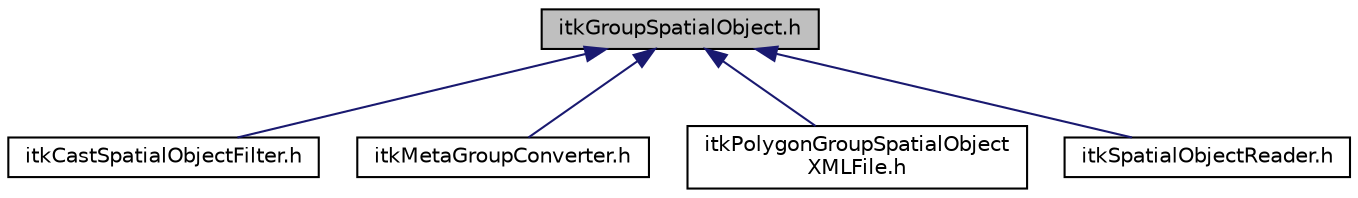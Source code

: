 digraph "itkGroupSpatialObject.h"
{
 // LATEX_PDF_SIZE
  edge [fontname="Helvetica",fontsize="10",labelfontname="Helvetica",labelfontsize="10"];
  node [fontname="Helvetica",fontsize="10",shape=record];
  Node1 [label="itkGroupSpatialObject.h",height=0.2,width=0.4,color="black", fillcolor="grey75", style="filled", fontcolor="black",tooltip=" "];
  Node1 -> Node2 [dir="back",color="midnightblue",fontsize="10",style="solid",fontname="Helvetica"];
  Node2 [label="itkCastSpatialObjectFilter.h",height=0.2,width=0.4,color="black", fillcolor="white", style="filled",URL="$itkCastSpatialObjectFilter_8h.html",tooltip=" "];
  Node1 -> Node3 [dir="back",color="midnightblue",fontsize="10",style="solid",fontname="Helvetica"];
  Node3 [label="itkMetaGroupConverter.h",height=0.2,width=0.4,color="black", fillcolor="white", style="filled",URL="$itkMetaGroupConverter_8h.html",tooltip=" "];
  Node1 -> Node4 [dir="back",color="midnightblue",fontsize="10",style="solid",fontname="Helvetica"];
  Node4 [label="itkPolygonGroupSpatialObject\lXMLFile.h",height=0.2,width=0.4,color="black", fillcolor="white", style="filled",URL="$itkPolygonGroupSpatialObjectXMLFile_8h.html",tooltip=" "];
  Node1 -> Node5 [dir="back",color="midnightblue",fontsize="10",style="solid",fontname="Helvetica"];
  Node5 [label="itkSpatialObjectReader.h",height=0.2,width=0.4,color="black", fillcolor="white", style="filled",URL="$itkSpatialObjectReader_8h.html",tooltip=" "];
}
